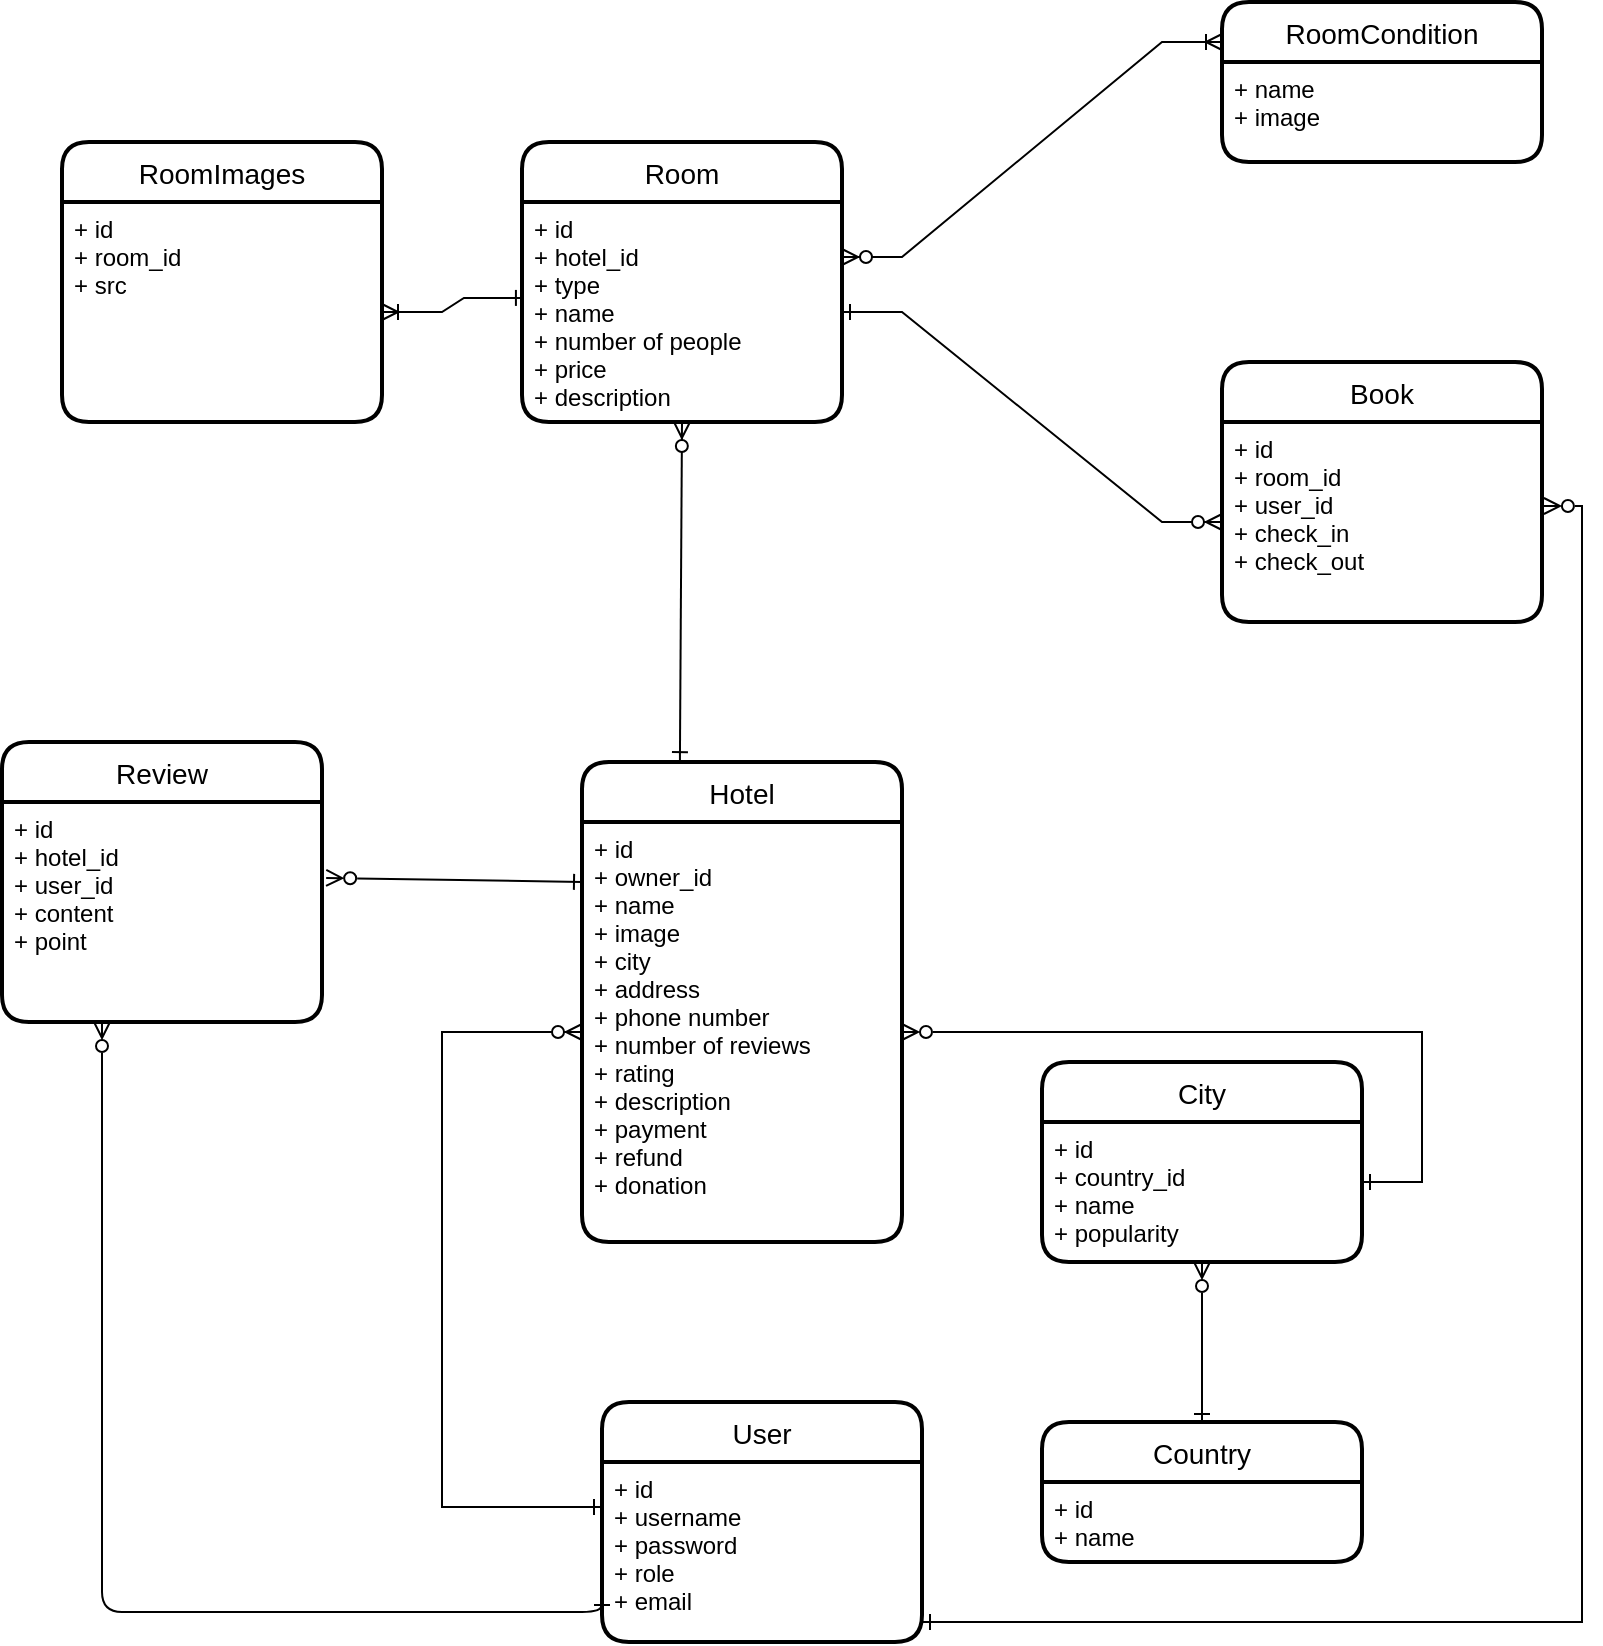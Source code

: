 <mxfile version="20.2.2" type="github">
  <diagram id="29aRrfpUoqdX_eaidiLU" name="Страница 1">
    <mxGraphModel dx="1422" dy="3092" grid="1" gridSize="10" guides="1" tooltips="1" connect="1" arrows="1" fold="1" page="1" pageScale="1" pageWidth="827" pageHeight="1169" math="0" shadow="0">
      <root>
        <mxCell id="0" />
        <mxCell id="1" parent="0" />
        <mxCell id="pYau3k7I2MAjQEHZCgY2-31" value="Hotel" style="swimlane;childLayout=stackLayout;horizontal=1;startSize=30;horizontalStack=0;rounded=1;fontSize=14;fontStyle=0;strokeWidth=2;resizeParent=0;resizeLast=1;shadow=0;dashed=0;align=center;" parent="1" vertex="1">
          <mxGeometry x="300" y="-850" width="160" height="240" as="geometry" />
        </mxCell>
        <mxCell id="pYau3k7I2MAjQEHZCgY2-32" value="+ id&#xa;+ owner_id&#xa;+ name&#xa;+ image&#xa;+ city&#xa;+ address&#xa;+ phone number&#xa;+ number of reviews&#xa;+ rating&#xa;+ description&#xa;+ payment&#xa;+ refund&#xa;+ donation" style="align=left;strokeColor=none;fillColor=none;spacingLeft=4;fontSize=12;verticalAlign=top;resizable=0;rotatable=0;part=1;" parent="pYau3k7I2MAjQEHZCgY2-31" vertex="1">
          <mxGeometry y="30" width="160" height="210" as="geometry" />
        </mxCell>
        <mxCell id="pYau3k7I2MAjQEHZCgY2-33" value="RoomCondition" style="swimlane;childLayout=stackLayout;horizontal=1;startSize=30;horizontalStack=0;rounded=1;fontSize=14;fontStyle=0;strokeWidth=2;resizeParent=0;resizeLast=1;shadow=0;dashed=0;align=center;" parent="1" vertex="1">
          <mxGeometry x="620" y="-1230" width="160" height="80" as="geometry" />
        </mxCell>
        <mxCell id="pYau3k7I2MAjQEHZCgY2-34" value="+ name&#xa;+ image" style="align=left;strokeColor=none;fillColor=none;spacingLeft=4;fontSize=12;verticalAlign=top;resizable=0;rotatable=0;part=1;" parent="pYau3k7I2MAjQEHZCgY2-33" vertex="1">
          <mxGeometry y="30" width="160" height="50" as="geometry" />
        </mxCell>
        <mxCell id="pYau3k7I2MAjQEHZCgY2-35" value="Room" style="swimlane;childLayout=stackLayout;horizontal=1;startSize=30;horizontalStack=0;rounded=1;fontSize=14;fontStyle=0;strokeWidth=2;resizeParent=0;resizeLast=1;shadow=0;dashed=0;align=center;" parent="1" vertex="1">
          <mxGeometry x="270" y="-1160" width="160" height="140" as="geometry" />
        </mxCell>
        <mxCell id="pYau3k7I2MAjQEHZCgY2-36" value="+ id&#xa;+ hotel_id&#xa;+ type&#xa;+ name&#xa;+ number of people&#xa;+ price&#xa;+ description" style="align=left;strokeColor=none;fillColor=none;spacingLeft=4;fontSize=12;verticalAlign=top;resizable=0;rotatable=0;part=1;" parent="pYau3k7I2MAjQEHZCgY2-35" vertex="1">
          <mxGeometry y="30" width="160" height="110" as="geometry" />
        </mxCell>
        <mxCell id="pYau3k7I2MAjQEHZCgY2-37" value="Book" style="swimlane;childLayout=stackLayout;horizontal=1;startSize=30;horizontalStack=0;rounded=1;fontSize=14;fontStyle=0;strokeWidth=2;resizeParent=0;resizeLast=1;shadow=0;dashed=0;align=center;" parent="1" vertex="1">
          <mxGeometry x="620" y="-1050" width="160" height="130" as="geometry" />
        </mxCell>
        <mxCell id="pYau3k7I2MAjQEHZCgY2-38" value="+ id&#xa;+ room_id&#xa;+ user_id&#xa;+ check_in&#xa;+ check_out&#xa;" style="align=left;strokeColor=none;fillColor=none;spacingLeft=4;fontSize=12;verticalAlign=top;resizable=0;rotatable=0;part=1;" parent="pYau3k7I2MAjQEHZCgY2-37" vertex="1">
          <mxGeometry y="30" width="160" height="100" as="geometry" />
        </mxCell>
        <mxCell id="pYau3k7I2MAjQEHZCgY2-57" value="City" style="swimlane;childLayout=stackLayout;horizontal=1;startSize=30;horizontalStack=0;rounded=1;fontSize=14;fontStyle=0;strokeWidth=2;resizeParent=0;resizeLast=1;shadow=0;dashed=0;align=center;" parent="1" vertex="1">
          <mxGeometry x="530" y="-700" width="160" height="100" as="geometry" />
        </mxCell>
        <mxCell id="pYau3k7I2MAjQEHZCgY2-58" value="+ id&#xa;+ country_id &#xa;+ name&#xa;+ popularity" style="align=left;strokeColor=none;fillColor=none;spacingLeft=4;fontSize=12;verticalAlign=top;resizable=0;rotatable=0;part=1;" parent="pYau3k7I2MAjQEHZCgY2-57" vertex="1">
          <mxGeometry y="30" width="160" height="70" as="geometry" />
        </mxCell>
        <mxCell id="pYau3k7I2MAjQEHZCgY2-61" value="" style="edgeStyle=entityRelationEdgeStyle;fontSize=12;html=1;endArrow=ERzeroToMany;rounded=0;endFill=0;startArrow=ERone;startFill=0;" parent="1" target="pYau3k7I2MAjQEHZCgY2-32" edge="1">
          <mxGeometry width="100" height="100" relative="1" as="geometry">
            <mxPoint x="690" y="-640" as="sourcePoint" />
            <mxPoint x="790" y="-740" as="targetPoint" />
          </mxGeometry>
        </mxCell>
        <mxCell id="pYau3k7I2MAjQEHZCgY2-63" value="" style="edgeStyle=entityRelationEdgeStyle;fontSize=12;html=1;endArrow=ERzeroToMany;startArrow=ERone;rounded=0;entryX=0;entryY=0.5;entryDx=0;entryDy=0;exitX=1;exitY=0.5;exitDx=0;exitDy=0;startFill=0;" parent="1" source="pYau3k7I2MAjQEHZCgY2-36" target="pYau3k7I2MAjQEHZCgY2-38" edge="1">
          <mxGeometry width="100" height="100" relative="1" as="geometry">
            <mxPoint x="430" y="-1120" as="sourcePoint" />
            <mxPoint x="530" y="-1220" as="targetPoint" />
          </mxGeometry>
        </mxCell>
        <mxCell id="pYau3k7I2MAjQEHZCgY2-71" value="" style="edgeStyle=entityRelationEdgeStyle;fontSize=12;html=1;endArrow=ERoneToMany;startArrow=ERzeroToMany;rounded=0;exitX=1;exitY=0.25;exitDx=0;exitDy=0;entryX=0;entryY=0.25;entryDx=0;entryDy=0;" parent="1" source="pYau3k7I2MAjQEHZCgY2-36" target="pYau3k7I2MAjQEHZCgY2-33" edge="1">
          <mxGeometry width="100" height="100" relative="1" as="geometry">
            <mxPoint x="510" y="-1120" as="sourcePoint" />
            <mxPoint x="610" y="-1220" as="targetPoint" />
          </mxGeometry>
        </mxCell>
        <mxCell id="pYau3k7I2MAjQEHZCgY2-72" value="" style="fontSize=12;html=1;endArrow=ERzeroToMany;endFill=1;rounded=0;exitX=0.306;exitY=-0.004;exitDx=0;exitDy=0;exitPerimeter=0;entryX=0.5;entryY=1;entryDx=0;entryDy=0;startArrow=ERone;startFill=0;" parent="1" source="pYau3k7I2MAjQEHZCgY2-31" target="pYau3k7I2MAjQEHZCgY2-36" edge="1">
          <mxGeometry width="100" height="100" relative="1" as="geometry">
            <mxPoint x="530" y="-890" as="sourcePoint" />
            <mxPoint x="630" y="-990" as="targetPoint" />
          </mxGeometry>
        </mxCell>
        <mxCell id="sjxmM6eFDPkaP8Hnt-gu-1" value="User" style="swimlane;childLayout=stackLayout;horizontal=1;startSize=30;horizontalStack=0;rounded=1;fontSize=14;fontStyle=0;strokeWidth=2;resizeParent=0;resizeLast=1;shadow=0;dashed=0;align=center;" parent="1" vertex="1">
          <mxGeometry x="310" y="-530" width="160" height="120" as="geometry" />
        </mxCell>
        <mxCell id="sjxmM6eFDPkaP8Hnt-gu-2" value="+ id&#xa;+ username&#xa;+ password&#xa;+ role&#xa;+ email" style="align=left;strokeColor=none;fillColor=none;spacingLeft=4;fontSize=12;verticalAlign=top;resizable=0;rotatable=0;part=1;" parent="sjxmM6eFDPkaP8Hnt-gu-1" vertex="1">
          <mxGeometry y="30" width="160" height="90" as="geometry" />
        </mxCell>
        <mxCell id="sjxmM6eFDPkaP8Hnt-gu-4" value="" style="edgeStyle=elbowEdgeStyle;fontSize=12;html=1;endArrow=ERzeroToMany;startArrow=ERone;rounded=0;exitX=0;exitY=0.25;exitDx=0;exitDy=0;entryX=0;entryY=0.5;entryDx=0;entryDy=0;startFill=0;" parent="1" source="sjxmM6eFDPkaP8Hnt-gu-2" target="pYau3k7I2MAjQEHZCgY2-32" edge="1">
          <mxGeometry width="100" height="100" relative="1" as="geometry">
            <mxPoint x="200" y="-620" as="sourcePoint" />
            <mxPoint x="300" y="-720" as="targetPoint" />
            <Array as="points">
              <mxPoint x="230" y="-600" />
            </Array>
          </mxGeometry>
        </mxCell>
        <mxCell id="sjxmM6eFDPkaP8Hnt-gu-8" style="edgeStyle=none;orthogonalLoop=1;jettySize=auto;html=1;entryX=0;entryY=0.25;entryDx=0;entryDy=0;startArrow=ERzeroToMany;startFill=0;endArrow=ERone;endFill=0;exitX=1.013;exitY=0.345;exitDx=0;exitDy=0;exitPerimeter=0;" parent="1" source="sjxmM6eFDPkaP8Hnt-gu-6" target="pYau3k7I2MAjQEHZCgY2-31" edge="1">
          <mxGeometry relative="1" as="geometry">
            <mxPoint x="190" y="-792" as="sourcePoint" />
          </mxGeometry>
        </mxCell>
        <mxCell id="sjxmM6eFDPkaP8Hnt-gu-5" value="Review" style="swimlane;childLayout=stackLayout;horizontal=1;startSize=30;horizontalStack=0;rounded=1;fontSize=14;fontStyle=0;strokeWidth=2;resizeParent=0;resizeLast=1;shadow=0;dashed=0;align=center;" parent="1" vertex="1">
          <mxGeometry x="10" y="-860" width="160" height="140" as="geometry" />
        </mxCell>
        <mxCell id="sjxmM6eFDPkaP8Hnt-gu-6" value="+ id&#xa;+ hotel_id&#xa;+ user_id&#xa;+ content&#xa;+ point" style="align=left;strokeColor=none;fillColor=none;spacingLeft=4;fontSize=12;verticalAlign=top;resizable=0;rotatable=0;part=1;" parent="sjxmM6eFDPkaP8Hnt-gu-5" vertex="1">
          <mxGeometry y="30" width="160" height="110" as="geometry" />
        </mxCell>
        <mxCell id="sjxmM6eFDPkaP8Hnt-gu-9" style="edgeStyle=orthogonalEdgeStyle;orthogonalLoop=1;jettySize=auto;html=1;entryX=0;entryY=0.75;entryDx=0;entryDy=0;startArrow=ERzeroToMany;startFill=0;endArrow=ERone;endFill=0;" parent="1" source="sjxmM6eFDPkaP8Hnt-gu-6" target="sjxmM6eFDPkaP8Hnt-gu-2" edge="1">
          <mxGeometry relative="1" as="geometry">
            <Array as="points">
              <mxPoint x="60" y="-425" />
            </Array>
          </mxGeometry>
        </mxCell>
        <mxCell id="sjxmM6eFDPkaP8Hnt-gu-13" style="edgeStyle=orthogonalEdgeStyle;orthogonalLoop=1;jettySize=auto;html=1;entryX=0.5;entryY=0;entryDx=0;entryDy=0;startArrow=ERzeroToMany;startFill=0;endArrow=ERone;endFill=0;exitX=0.5;exitY=1;exitDx=0;exitDy=0;" parent="1" source="pYau3k7I2MAjQEHZCgY2-58" target="sjxmM6eFDPkaP8Hnt-gu-10" edge="1">
          <mxGeometry relative="1" as="geometry">
            <mxPoint x="710" y="-570" as="sourcePoint" />
          </mxGeometry>
        </mxCell>
        <mxCell id="sjxmM6eFDPkaP8Hnt-gu-10" value="Country" style="swimlane;childLayout=stackLayout;horizontal=1;startSize=30;horizontalStack=0;rounded=1;fontSize=14;fontStyle=0;strokeWidth=2;resizeParent=0;resizeLast=1;shadow=0;dashed=0;align=center;" parent="1" vertex="1">
          <mxGeometry x="530" y="-520" width="160" height="70" as="geometry" />
        </mxCell>
        <mxCell id="sjxmM6eFDPkaP8Hnt-gu-11" value="+ id&#xa;+ name" style="align=left;strokeColor=none;fillColor=none;spacingLeft=4;fontSize=12;verticalAlign=top;resizable=0;rotatable=0;part=1;" parent="sjxmM6eFDPkaP8Hnt-gu-10" vertex="1">
          <mxGeometry y="30" width="160" height="40" as="geometry" />
        </mxCell>
        <mxCell id="gWQi2Wdpemn27oxUfFkV-1" value="RoomImages" style="swimlane;childLayout=stackLayout;horizontal=1;startSize=30;horizontalStack=0;rounded=1;fontSize=14;fontStyle=0;strokeWidth=2;resizeParent=0;resizeLast=1;shadow=0;dashed=0;align=center;" parent="1" vertex="1">
          <mxGeometry x="40" y="-1160" width="160" height="140" as="geometry" />
        </mxCell>
        <mxCell id="gWQi2Wdpemn27oxUfFkV-2" value="+ id&#xa;+ room_id&#xa;+ src" style="align=left;strokeColor=none;fillColor=none;spacingLeft=4;fontSize=12;verticalAlign=top;resizable=0;rotatable=0;part=1;" parent="gWQi2Wdpemn27oxUfFkV-1" vertex="1">
          <mxGeometry y="30" width="160" height="110" as="geometry" />
        </mxCell>
        <mxCell id="gWQi2Wdpemn27oxUfFkV-3" value="" style="edgeStyle=entityRelationEdgeStyle;fontSize=12;html=1;endArrow=ERone;startArrow=ERoneToMany;rounded=0;startFill=0;exitX=1;exitY=0.5;exitDx=0;exitDy=0;entryX=0.006;entryY=0.436;entryDx=0;entryDy=0;entryPerimeter=0;endFill=0;" parent="1" source="gWQi2Wdpemn27oxUfFkV-2" target="pYau3k7I2MAjQEHZCgY2-36" edge="1">
          <mxGeometry width="100" height="100" relative="1" as="geometry">
            <mxPoint x="200" y="-1060" as="sourcePoint" />
            <mxPoint x="310" y="-810" as="targetPoint" />
          </mxGeometry>
        </mxCell>
        <mxCell id="gWQi2Wdpemn27oxUfFkV-5" style="edgeStyle=orthogonalEdgeStyle;rounded=0;orthogonalLoop=1;jettySize=auto;html=1;entryX=1.006;entryY=0.42;entryDx=0;entryDy=0;entryPerimeter=0;startArrow=ERone;startFill=0;endArrow=ERzeroToMany;endFill=0;" parent="1" source="sjxmM6eFDPkaP8Hnt-gu-2" target="pYau3k7I2MAjQEHZCgY2-38" edge="1">
          <mxGeometry relative="1" as="geometry">
            <Array as="points">
              <mxPoint x="800" y="-420" />
              <mxPoint x="800" y="-978" />
            </Array>
          </mxGeometry>
        </mxCell>
      </root>
    </mxGraphModel>
  </diagram>
</mxfile>
